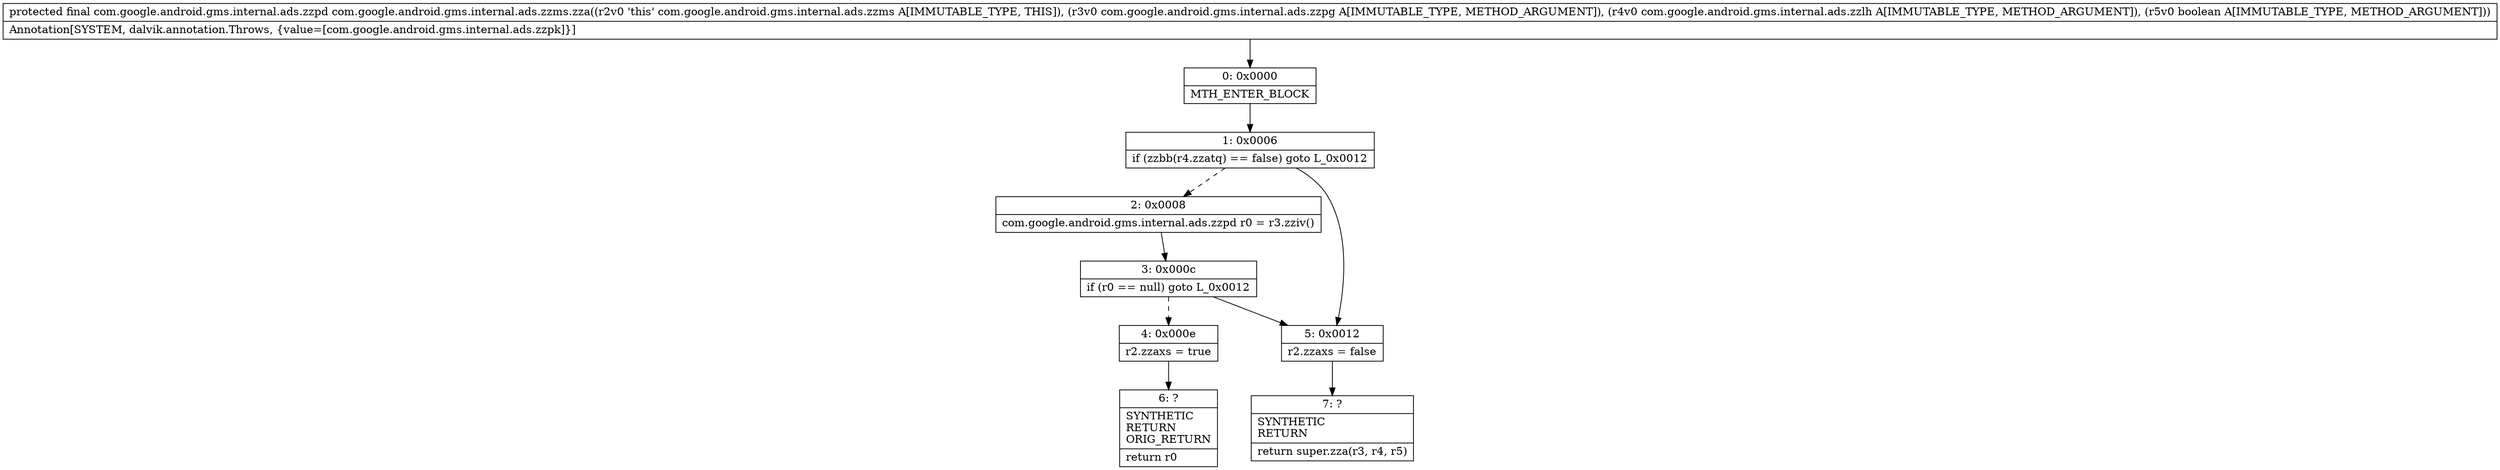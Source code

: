 digraph "CFG forcom.google.android.gms.internal.ads.zzms.zza(Lcom\/google\/android\/gms\/internal\/ads\/zzpg;Lcom\/google\/android\/gms\/internal\/ads\/zzlh;Z)Lcom\/google\/android\/gms\/internal\/ads\/zzpd;" {
Node_0 [shape=record,label="{0\:\ 0x0000|MTH_ENTER_BLOCK\l}"];
Node_1 [shape=record,label="{1\:\ 0x0006|if (zzbb(r4.zzatq) == false) goto L_0x0012\l}"];
Node_2 [shape=record,label="{2\:\ 0x0008|com.google.android.gms.internal.ads.zzpd r0 = r3.zziv()\l}"];
Node_3 [shape=record,label="{3\:\ 0x000c|if (r0 == null) goto L_0x0012\l}"];
Node_4 [shape=record,label="{4\:\ 0x000e|r2.zzaxs = true\l}"];
Node_5 [shape=record,label="{5\:\ 0x0012|r2.zzaxs = false\l}"];
Node_6 [shape=record,label="{6\:\ ?|SYNTHETIC\lRETURN\lORIG_RETURN\l|return r0\l}"];
Node_7 [shape=record,label="{7\:\ ?|SYNTHETIC\lRETURN\l|return super.zza(r3, r4, r5)\l}"];
MethodNode[shape=record,label="{protected final com.google.android.gms.internal.ads.zzpd com.google.android.gms.internal.ads.zzms.zza((r2v0 'this' com.google.android.gms.internal.ads.zzms A[IMMUTABLE_TYPE, THIS]), (r3v0 com.google.android.gms.internal.ads.zzpg A[IMMUTABLE_TYPE, METHOD_ARGUMENT]), (r4v0 com.google.android.gms.internal.ads.zzlh A[IMMUTABLE_TYPE, METHOD_ARGUMENT]), (r5v0 boolean A[IMMUTABLE_TYPE, METHOD_ARGUMENT]))  | Annotation[SYSTEM, dalvik.annotation.Throws, \{value=[com.google.android.gms.internal.ads.zzpk]\}]\l}"];
MethodNode -> Node_0;
Node_0 -> Node_1;
Node_1 -> Node_2[style=dashed];
Node_1 -> Node_5;
Node_2 -> Node_3;
Node_3 -> Node_4[style=dashed];
Node_3 -> Node_5;
Node_4 -> Node_6;
Node_5 -> Node_7;
}

